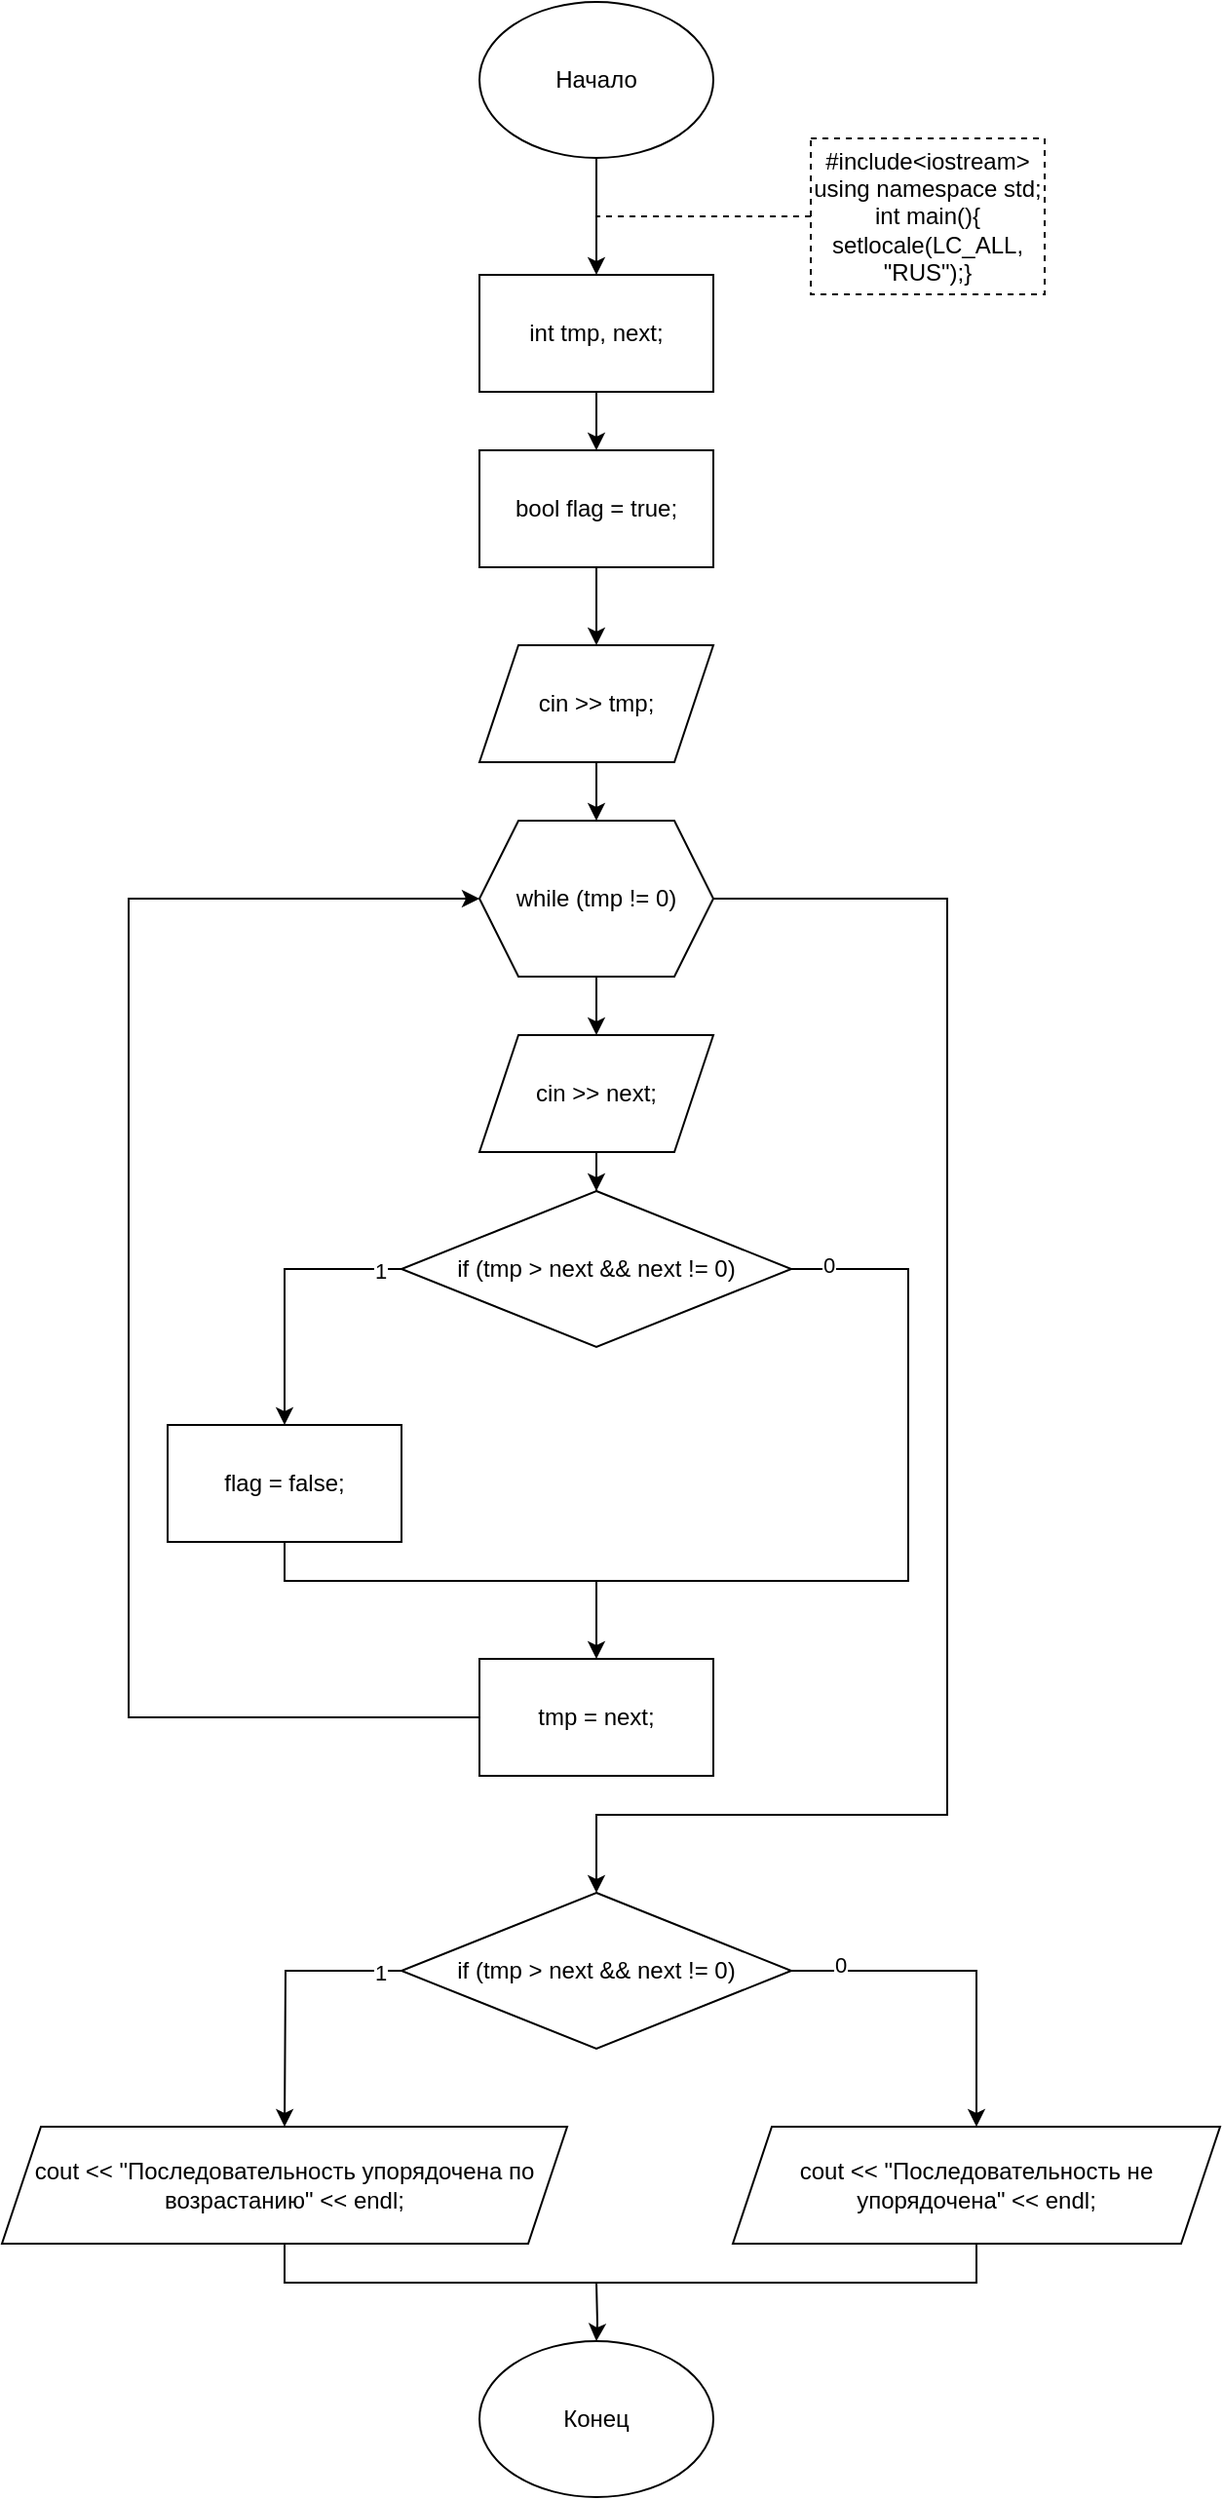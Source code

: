 <mxfile version="15.7.3" type="device"><diagram id="WJJx8v1Tk4WSQ8opxDaV" name="Страница 1"><mxGraphModel dx="2755" dy="2263" grid="1" gridSize="10" guides="1" tooltips="1" connect="1" arrows="1" fold="1" page="1" pageScale="1" pageWidth="1654" pageHeight="2336" math="0" shadow="0"><root><mxCell id="0"/><mxCell id="1" parent="0"/><mxCell id="B2PV86qx86cA6QeGLH-r-1" value="" style="edgeStyle=orthogonalEdgeStyle;rounded=0;orthogonalLoop=1;jettySize=auto;html=1;" edge="1" parent="1" source="B2PV86qx86cA6QeGLH-r-2" target="B2PV86qx86cA6QeGLH-r-4"><mxGeometry relative="1" as="geometry"/></mxCell><mxCell id="B2PV86qx86cA6QeGLH-r-2" value="Начало" style="ellipse;whiteSpace=wrap;html=1;" vertex="1" parent="1"><mxGeometry x="830" y="110" width="120" height="80" as="geometry"/></mxCell><mxCell id="B2PV86qx86cA6QeGLH-r-38" value="" style="edgeStyle=orthogonalEdgeStyle;rounded=0;orthogonalLoop=1;jettySize=auto;html=1;" edge="1" parent="1" source="B2PV86qx86cA6QeGLH-r-4" target="B2PV86qx86cA6QeGLH-r-37"><mxGeometry relative="1" as="geometry"/></mxCell><mxCell id="B2PV86qx86cA6QeGLH-r-4" value="&lt;span&gt;&#9;&lt;/span&gt;int tmp, next;" style="rounded=0;whiteSpace=wrap;html=1;" vertex="1" parent="1"><mxGeometry x="830" y="250" width="120" height="60" as="geometry"/></mxCell><mxCell id="B2PV86qx86cA6QeGLH-r-5" value="&lt;div&gt;#include&amp;lt;iostream&amp;gt;&lt;/div&gt;&lt;div&gt;using namespace std;&lt;/div&gt;&lt;div&gt;int main(){&lt;/div&gt;&lt;span&gt;&#9;&lt;/span&gt;setlocale(LC_ALL, &quot;RUS&quot;);}" style="rounded=0;whiteSpace=wrap;html=1;dashed=1;" vertex="1" parent="1"><mxGeometry x="1000" y="180" width="120" height="80" as="geometry"/></mxCell><mxCell id="B2PV86qx86cA6QeGLH-r-6" value="" style="endArrow=none;dashed=1;html=1;rounded=0;exitX=0;exitY=0.5;exitDx=0;exitDy=0;" edge="1" parent="1" source="B2PV86qx86cA6QeGLH-r-5"><mxGeometry width="50" height="50" relative="1" as="geometry"><mxPoint x="880" y="540" as="sourcePoint"/><mxPoint x="890" y="220" as="targetPoint"/></mxGeometry></mxCell><mxCell id="B2PV86qx86cA6QeGLH-r-9" value="Конец" style="ellipse;whiteSpace=wrap;html=1;" vertex="1" parent="1"><mxGeometry x="830" y="1310" width="120" height="80" as="geometry"/></mxCell><mxCell id="B2PV86qx86cA6QeGLH-r-35" value="" style="edgeStyle=orthogonalEdgeStyle;rounded=0;orthogonalLoop=1;jettySize=auto;html=1;" edge="1" parent="1" target="B2PV86qx86cA6QeGLH-r-9"><mxGeometry relative="1" as="geometry"><mxPoint x="890" y="1280" as="sourcePoint"/></mxGeometry></mxCell><mxCell id="B2PV86qx86cA6QeGLH-r-40" value="" style="edgeStyle=orthogonalEdgeStyle;rounded=0;orthogonalLoop=1;jettySize=auto;html=1;" edge="1" parent="1" source="B2PV86qx86cA6QeGLH-r-37" target="B2PV86qx86cA6QeGLH-r-39"><mxGeometry relative="1" as="geometry"/></mxCell><mxCell id="B2PV86qx86cA6QeGLH-r-37" value="&lt;span&gt;&#9;&lt;/span&gt;bool flag = true;" style="whiteSpace=wrap;html=1;rounded=0;" vertex="1" parent="1"><mxGeometry x="830" y="340" width="120" height="60" as="geometry"/></mxCell><mxCell id="B2PV86qx86cA6QeGLH-r-42" value="" style="edgeStyle=orthogonalEdgeStyle;rounded=0;orthogonalLoop=1;jettySize=auto;html=1;" edge="1" parent="1" source="B2PV86qx86cA6QeGLH-r-39" target="B2PV86qx86cA6QeGLH-r-41"><mxGeometry relative="1" as="geometry"/></mxCell><mxCell id="B2PV86qx86cA6QeGLH-r-39" value="&lt;span&gt;&#9;&lt;/span&gt;cin &amp;gt;&amp;gt; tmp;" style="shape=parallelogram;perimeter=parallelogramPerimeter;whiteSpace=wrap;html=1;fixedSize=1;" vertex="1" parent="1"><mxGeometry x="830" y="440" width="120" height="60" as="geometry"/></mxCell><mxCell id="B2PV86qx86cA6QeGLH-r-44" value="" style="edgeStyle=orthogonalEdgeStyle;rounded=0;orthogonalLoop=1;jettySize=auto;html=1;" edge="1" parent="1" source="B2PV86qx86cA6QeGLH-r-41" target="B2PV86qx86cA6QeGLH-r-43"><mxGeometry relative="1" as="geometry"/></mxCell><mxCell id="B2PV86qx86cA6QeGLH-r-55" style="edgeStyle=orthogonalEdgeStyle;rounded=0;orthogonalLoop=1;jettySize=auto;html=1;" edge="1" parent="1" source="B2PV86qx86cA6QeGLH-r-41"><mxGeometry relative="1" as="geometry"><mxPoint x="890" y="1080" as="targetPoint"/><Array as="points"><mxPoint x="1070" y="570"/><mxPoint x="1070" y="1040"/><mxPoint x="890" y="1040"/></Array></mxGeometry></mxCell><mxCell id="B2PV86qx86cA6QeGLH-r-41" value="&lt;span&gt;&#9;&lt;/span&gt;while (tmp != 0)" style="shape=hexagon;perimeter=hexagonPerimeter2;whiteSpace=wrap;html=1;fixedSize=1;" vertex="1" parent="1"><mxGeometry x="830" y="530" width="120" height="80" as="geometry"/></mxCell><mxCell id="B2PV86qx86cA6QeGLH-r-46" value="" style="edgeStyle=orthogonalEdgeStyle;rounded=0;orthogonalLoop=1;jettySize=auto;html=1;" edge="1" parent="1" source="B2PV86qx86cA6QeGLH-r-43" target="B2PV86qx86cA6QeGLH-r-45"><mxGeometry relative="1" as="geometry"/></mxCell><mxCell id="B2PV86qx86cA6QeGLH-r-43" value="&lt;span&gt;&#9;&lt;/span&gt;cin &amp;gt;&amp;gt; next;" style="shape=parallelogram;perimeter=parallelogramPerimeter;whiteSpace=wrap;html=1;fixedSize=1;" vertex="1" parent="1"><mxGeometry x="830" y="640" width="120" height="60" as="geometry"/></mxCell><mxCell id="B2PV86qx86cA6QeGLH-r-48" style="edgeStyle=orthogonalEdgeStyle;rounded=0;orthogonalLoop=1;jettySize=auto;html=1;entryX=0.5;entryY=0;entryDx=0;entryDy=0;exitX=0;exitY=0.5;exitDx=0;exitDy=0;" edge="1" parent="1" source="B2PV86qx86cA6QeGLH-r-45" target="B2PV86qx86cA6QeGLH-r-47"><mxGeometry relative="1" as="geometry"/></mxCell><mxCell id="B2PV86qx86cA6QeGLH-r-50" value="1" style="edgeLabel;html=1;align=center;verticalAlign=middle;resizable=0;points=[];" vertex="1" connectable="0" parent="B2PV86qx86cA6QeGLH-r-48"><mxGeometry x="-0.84" y="1" relative="1" as="geometry"><mxPoint as="offset"/></mxGeometry></mxCell><mxCell id="B2PV86qx86cA6QeGLH-r-45" value="&lt;span&gt;&#9;&#9;&lt;/span&gt;if (tmp &amp;gt; next &amp;amp;&amp;amp; next != 0)" style="rhombus;whiteSpace=wrap;html=1;" vertex="1" parent="1"><mxGeometry x="790" y="720" width="200" height="80" as="geometry"/></mxCell><mxCell id="B2PV86qx86cA6QeGLH-r-47" value="&lt;span&gt;&#9;&#9;&#9;&lt;/span&gt;flag = false;" style="rounded=0;whiteSpace=wrap;html=1;" vertex="1" parent="1"><mxGeometry x="670" y="840" width="120" height="60" as="geometry"/></mxCell><mxCell id="B2PV86qx86cA6QeGLH-r-49" value="" style="endArrow=none;html=1;rounded=0;entryX=1;entryY=0.5;entryDx=0;entryDy=0;exitX=0.5;exitY=1;exitDx=0;exitDy=0;" edge="1" parent="1" source="B2PV86qx86cA6QeGLH-r-47" target="B2PV86qx86cA6QeGLH-r-45"><mxGeometry width="50" height="50" relative="1" as="geometry"><mxPoint x="1000" y="1130" as="sourcePoint"/><mxPoint x="1050" y="1080" as="targetPoint"/><Array as="points"><mxPoint x="730" y="920"/><mxPoint x="1050" y="920"/><mxPoint x="1050" y="760"/></Array></mxGeometry></mxCell><mxCell id="B2PV86qx86cA6QeGLH-r-51" value="0" style="edgeLabel;html=1;align=center;verticalAlign=middle;resizable=0;points=[];" vertex="1" connectable="0" parent="B2PV86qx86cA6QeGLH-r-49"><mxGeometry x="0.933" y="-2" relative="1" as="geometry"><mxPoint as="offset"/></mxGeometry></mxCell><mxCell id="B2PV86qx86cA6QeGLH-r-54" style="edgeStyle=orthogonalEdgeStyle;rounded=0;orthogonalLoop=1;jettySize=auto;html=1;entryX=0;entryY=0.5;entryDx=0;entryDy=0;" edge="1" parent="1" source="B2PV86qx86cA6QeGLH-r-52" target="B2PV86qx86cA6QeGLH-r-41"><mxGeometry relative="1" as="geometry"><Array as="points"><mxPoint x="650" y="990"/><mxPoint x="650" y="570"/></Array></mxGeometry></mxCell><mxCell id="B2PV86qx86cA6QeGLH-r-52" value="&lt;span&gt;&#9;&#9;&lt;/span&gt;tmp = next;" style="rounded=0;whiteSpace=wrap;html=1;" vertex="1" parent="1"><mxGeometry x="830" y="960" width="120" height="60" as="geometry"/></mxCell><mxCell id="B2PV86qx86cA6QeGLH-r-53" value="" style="endArrow=classic;html=1;rounded=0;entryX=0.5;entryY=0;entryDx=0;entryDy=0;" edge="1" parent="1" target="B2PV86qx86cA6QeGLH-r-52"><mxGeometry width="50" height="50" relative="1" as="geometry"><mxPoint x="890" y="920" as="sourcePoint"/><mxPoint x="990" y="770" as="targetPoint"/></mxGeometry></mxCell><mxCell id="B2PV86qx86cA6QeGLH-r-62" style="edgeStyle=orthogonalEdgeStyle;rounded=0;orthogonalLoop=1;jettySize=auto;html=1;entryX=0.5;entryY=0;entryDx=0;entryDy=0;exitX=0;exitY=0.5;exitDx=0;exitDy=0;" edge="1" parent="1" source="B2PV86qx86cA6QeGLH-r-64"><mxGeometry relative="1" as="geometry"><mxPoint x="730" y="1200" as="targetPoint"/></mxGeometry></mxCell><mxCell id="B2PV86qx86cA6QeGLH-r-63" value="1" style="edgeLabel;html=1;align=center;verticalAlign=middle;resizable=0;points=[];" vertex="1" connectable="0" parent="B2PV86qx86cA6QeGLH-r-62"><mxGeometry x="-0.84" y="1" relative="1" as="geometry"><mxPoint as="offset"/></mxGeometry></mxCell><mxCell id="B2PV86qx86cA6QeGLH-r-70" style="edgeStyle=orthogonalEdgeStyle;rounded=0;orthogonalLoop=1;jettySize=auto;html=1;entryX=0.5;entryY=0;entryDx=0;entryDy=0;exitX=1;exitY=0.5;exitDx=0;exitDy=0;" edge="1" parent="1" source="B2PV86qx86cA6QeGLH-r-64" target="B2PV86qx86cA6QeGLH-r-69"><mxGeometry relative="1" as="geometry"/></mxCell><mxCell id="B2PV86qx86cA6QeGLH-r-71" value="0" style="edgeLabel;html=1;align=center;verticalAlign=middle;resizable=0;points=[];" vertex="1" connectable="0" parent="B2PV86qx86cA6QeGLH-r-70"><mxGeometry x="-0.72" y="3" relative="1" as="geometry"><mxPoint as="offset"/></mxGeometry></mxCell><mxCell id="B2PV86qx86cA6QeGLH-r-64" value="&lt;span&gt;&#9;&#9;&lt;/span&gt;if (tmp &amp;gt; next &amp;amp;&amp;amp; next != 0)" style="rhombus;whiteSpace=wrap;html=1;" vertex="1" parent="1"><mxGeometry x="790" y="1080" width="200" height="80" as="geometry"/></mxCell><mxCell id="B2PV86qx86cA6QeGLH-r-68" value="&lt;span&gt;&#9;&#9;&lt;/span&gt;cout &amp;lt;&amp;lt; &quot;Последовательность упорядочена по возрастанию&quot; &amp;lt;&amp;lt; endl;" style="shape=parallelogram;perimeter=parallelogramPerimeter;whiteSpace=wrap;html=1;fixedSize=1;" vertex="1" parent="1"><mxGeometry x="585" y="1200" width="290" height="60" as="geometry"/></mxCell><mxCell id="B2PV86qx86cA6QeGLH-r-69" value="&lt;span&gt;&#9;&#9;&lt;/span&gt;cout &amp;lt;&amp;lt; &quot;Последовательность не упорядочена&quot; &amp;lt;&amp;lt; endl;" style="shape=parallelogram;perimeter=parallelogramPerimeter;whiteSpace=wrap;html=1;fixedSize=1;" vertex="1" parent="1"><mxGeometry x="960" y="1200" width="250" height="60" as="geometry"/></mxCell><mxCell id="B2PV86qx86cA6QeGLH-r-72" value="" style="endArrow=none;html=1;rounded=0;exitX=0.5;exitY=1;exitDx=0;exitDy=0;entryX=0.5;entryY=1;entryDx=0;entryDy=0;" edge="1" parent="1" source="B2PV86qx86cA6QeGLH-r-68" target="B2PV86qx86cA6QeGLH-r-69"><mxGeometry width="50" height="50" relative="1" as="geometry"><mxPoint x="920" y="1230" as="sourcePoint"/><mxPoint x="970" y="1180" as="targetPoint"/><Array as="points"><mxPoint x="730" y="1280"/><mxPoint x="1085" y="1280"/></Array></mxGeometry></mxCell></root></mxGraphModel></diagram></mxfile>